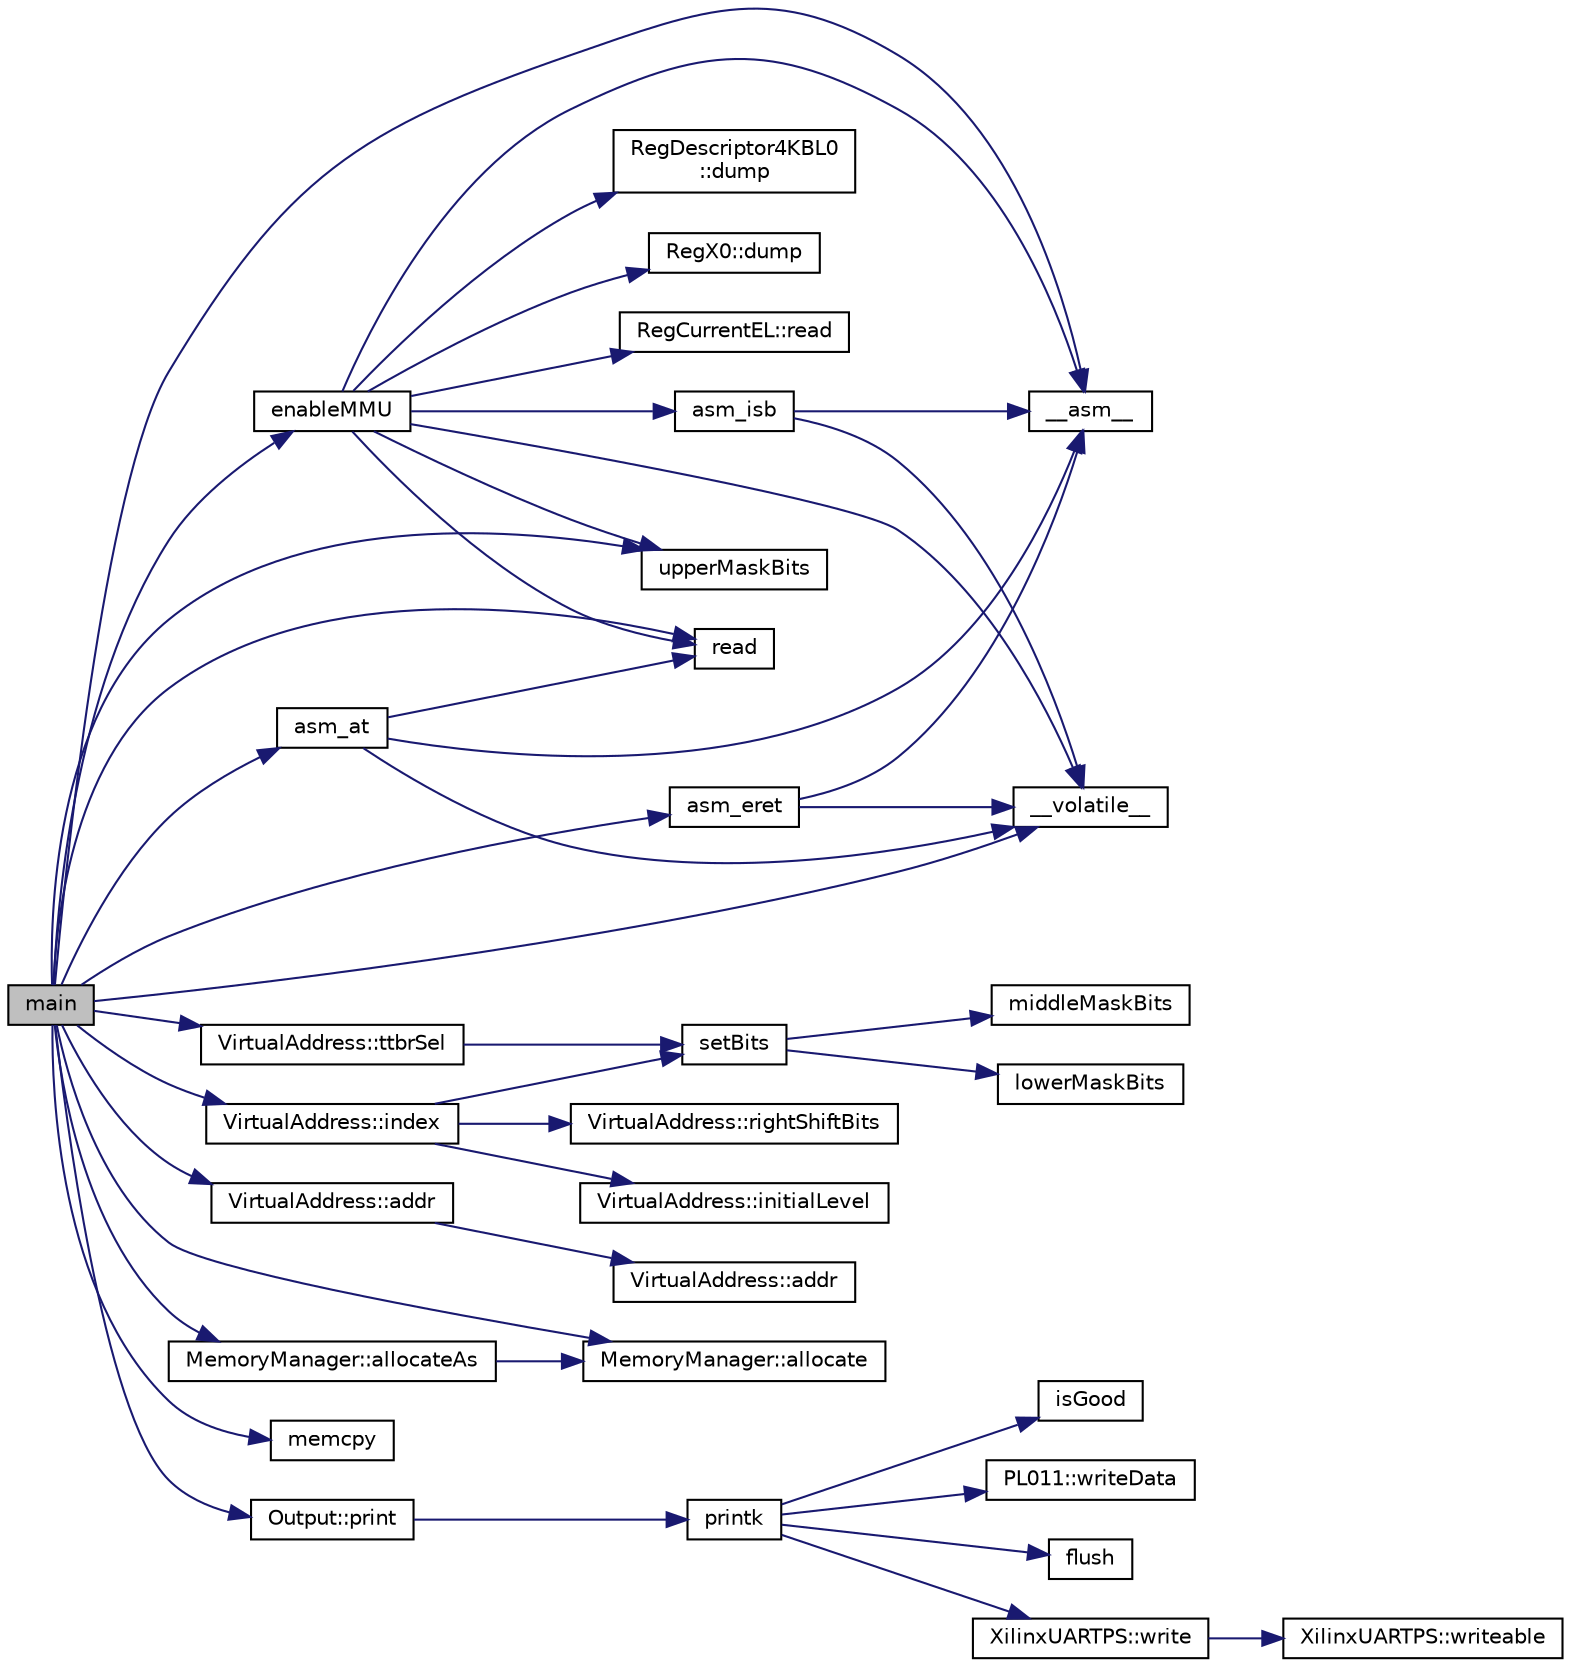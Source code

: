 digraph "main"
{
  edge [fontname="Helvetica",fontsize="10",labelfontname="Helvetica",labelfontsize="10"];
  node [fontname="Helvetica",fontsize="10",shape=record];
  rankdir="LR";
  Node11 [label="main",height=0.2,width=0.4,color="black", fillcolor="grey75", style="filled", fontcolor="black"];
  Node11 -> Node12 [color="midnightblue",fontsize="10",style="solid",fontname="Helvetica"];
  Node12 [label="enableMMU",height=0.2,width=0.4,color="black", fillcolor="white", style="filled",URL="$d3/d50/main__run__user__application_8cpp.html#ac3fa83f06bb4c57fb33bf3e365b3a20d"];
  Node12 -> Node13 [color="midnightblue",fontsize="10",style="solid",fontname="Helvetica"];
  Node13 [label="RegCurrentEL::read",height=0.2,width=0.4,color="black", fillcolor="white", style="filled",URL="$d9/d27/class_reg_current_e_l.html#a1e7d733bdf4ace8dd9c8f11945ec108a"];
  Node12 -> Node14 [color="midnightblue",fontsize="10",style="solid",fontname="Helvetica"];
  Node14 [label="read",height=0.2,width=0.4,color="black", fillcolor="white", style="filled",URL="$d1/de4/general__registers_8h.html#a91bc8a1532103722bfed05ee632e70aa"];
  Node12 -> Node15 [color="midnightblue",fontsize="10",style="solid",fontname="Helvetica"];
  Node15 [label="upperMaskBits",height=0.2,width=0.4,color="black", fillcolor="white", style="filled",URL="$d6/d93/generic__util_8h.html#ae5b0ccf9eceeac13bce69e2bf98b8480"];
  Node12 -> Node16 [color="midnightblue",fontsize="10",style="solid",fontname="Helvetica"];
  Node16 [label="asm_isb",height=0.2,width=0.4,color="black", fillcolor="white", style="filled",URL="$d8/d2f/asm__instructions_8h.html#a89846f12608170850becaa5d0cd10794"];
  Node16 -> Node17 [color="midnightblue",fontsize="10",style="solid",fontname="Helvetica"];
  Node17 [label="__asm__",height=0.2,width=0.4,color="black", fillcolor="white", style="filled",URL="$dd/d12/exceptions_8cpp.html#a40b46c5cfd33825a3980572ace99e6a1"];
  Node16 -> Node18 [color="midnightblue",fontsize="10",style="solid",fontname="Helvetica"];
  Node18 [label="__volatile__",height=0.2,width=0.4,color="black", fillcolor="white", style="filled",URL="$d8/d64/main__test__adrp__instruction_8cpp.html#a28b72fa6de7635a872fd3ae108c838c8"];
  Node12 -> Node19 [color="midnightblue",fontsize="10",style="solid",fontname="Helvetica"];
  Node19 [label="RegDescriptor4KBL0\l::dump",height=0.2,width=0.4,color="black", fillcolor="white", style="filled",URL="$d7/d41/class_reg_descriptor4_k_b_l0.html#a47a2e1ac635d41103c230def5fdb0912"];
  Node12 -> Node20 [color="midnightblue",fontsize="10",style="solid",fontname="Helvetica"];
  Node20 [label="RegX0::dump",height=0.2,width=0.4,color="black", fillcolor="white", style="filled",URL="$d9/df4/class_reg_x0.html#ab6be2e72fc21d7c8d23255d01f61b553"];
  Node12 -> Node17 [color="midnightblue",fontsize="10",style="solid",fontname="Helvetica"];
  Node12 -> Node18 [color="midnightblue",fontsize="10",style="solid",fontname="Helvetica"];
  Node11 -> Node14 [color="midnightblue",fontsize="10",style="solid",fontname="Helvetica"];
  Node11 -> Node15 [color="midnightblue",fontsize="10",style="solid",fontname="Helvetica"];
  Node11 -> Node17 [color="midnightblue",fontsize="10",style="solid",fontname="Helvetica"];
  Node11 -> Node18 [color="midnightblue",fontsize="10",style="solid",fontname="Helvetica"];
  Node11 -> Node21 [color="midnightblue",fontsize="10",style="solid",fontname="Helvetica"];
  Node21 [label="VirtualAddress::ttbrSel",height=0.2,width=0.4,color="black", fillcolor="white", style="filled",URL="$db/ded/class_virtual_address.html#a96178ba41cdab1aebed22f8f38b5d4f6"];
  Node21 -> Node22 [color="midnightblue",fontsize="10",style="solid",fontname="Helvetica"];
  Node22 [label="setBits",height=0.2,width=0.4,color="black", fillcolor="white", style="filled",URL="$d6/d93/generic__util_8h.html#a41cd600b56ee27df75b2d0cdb4e18d48"];
  Node22 -> Node23 [color="midnightblue",fontsize="10",style="solid",fontname="Helvetica"];
  Node23 [label="middleMaskBits",height=0.2,width=0.4,color="black", fillcolor="white", style="filled",URL="$d6/d93/generic__util_8h.html#af2f94c964a407f35297f94dcd4e7cd1d"];
  Node22 -> Node24 [color="midnightblue",fontsize="10",style="solid",fontname="Helvetica"];
  Node24 [label="lowerMaskBits",height=0.2,width=0.4,color="black", fillcolor="white", style="filled",URL="$d6/d93/generic__util_8h.html#a3d31e60307c16bf71c379876cc217b62"];
  Node11 -> Node25 [color="midnightblue",fontsize="10",style="solid",fontname="Helvetica"];
  Node25 [label="VirtualAddress::index",height=0.2,width=0.4,color="black", fillcolor="white", style="filled",URL="$db/ded/class_virtual_address.html#afbcffcce1f528da3348a463df0a3e546"];
  Node25 -> Node26 [color="midnightblue",fontsize="10",style="solid",fontname="Helvetica"];
  Node26 [label="VirtualAddress::initialLevel",height=0.2,width=0.4,color="black", fillcolor="white", style="filled",URL="$db/ded/class_virtual_address.html#aac235939ce83b1c0020c633c5fcf5751"];
  Node25 -> Node27 [color="midnightblue",fontsize="10",style="solid",fontname="Helvetica"];
  Node27 [label="VirtualAddress::rightShiftBits",height=0.2,width=0.4,color="black", fillcolor="white", style="filled",URL="$db/ded/class_virtual_address.html#a19699d09cb1203387b97d0218c7298b6"];
  Node25 -> Node22 [color="midnightblue",fontsize="10",style="solid",fontname="Helvetica"];
  Node11 -> Node28 [color="midnightblue",fontsize="10",style="solid",fontname="Helvetica"];
  Node28 [label="VirtualAddress::addr",height=0.2,width=0.4,color="black", fillcolor="white", style="filled",URL="$db/ded/class_virtual_address.html#a83987b21776be042d20df91ed0d17eac"];
  Node28 -> Node29 [color="midnightblue",fontsize="10",style="solid",fontname="Helvetica"];
  Node29 [label="VirtualAddress::addr",height=0.2,width=0.4,color="black", fillcolor="white", style="filled",URL="$db/ded/class_virtual_address.html#a2e3d5ee99b4af5079b032fcb1e1105e2"];
  Node11 -> Node30 [color="midnightblue",fontsize="10",style="solid",fontname="Helvetica"];
  Node30 [label="MemoryManager::allocate",height=0.2,width=0.4,color="black", fillcolor="white", style="filled",URL="$d7/dff/class_memory_manager.html#ac2881a6dbbd6c0312f05761718ac6f08"];
  Node11 -> Node31 [color="midnightblue",fontsize="10",style="solid",fontname="Helvetica"];
  Node31 [label="memcpy",height=0.2,width=0.4,color="black", fillcolor="white", style="filled",URL="$d1/d56/memcpy_8cpp.html#ab68eb7b07f8ada1c6c8bde74731d3de7"];
  Node11 -> Node32 [color="midnightblue",fontsize="10",style="solid",fontname="Helvetica"];
  Node32 [label="Output::print",height=0.2,width=0.4,color="black", fillcolor="white", style="filled",URL="$db/db4/class_output.html#a9b805f9866e80ecde51f3b166bc32f29"];
  Node32 -> Node33 [color="midnightblue",fontsize="10",style="solid",fontname="Helvetica"];
  Node33 [label="printk",height=0.2,width=0.4,color="black", fillcolor="white", style="filled",URL="$dd/d17/io_2printk_8h.html#a8af92b5d9611db79b3408fe71c73ec72"];
  Node33 -> Node34 [color="midnightblue",fontsize="10",style="solid",fontname="Helvetica"];
  Node34 [label="isGood",height=0.2,width=0.4,color="black", fillcolor="white", style="filled",URL="$d2/d67/printk__host_8cpp.html#abc4c5fda600e142f0fcf8208ff4614d9"];
  Node33 -> Node35 [color="midnightblue",fontsize="10",style="solid",fontname="Helvetica"];
  Node35 [label="PL011::writeData",height=0.2,width=0.4,color="black", fillcolor="white", style="filled",URL="$d7/dff/class_p_l011.html#a9a1de31dac22db614ad606d60d56055e"];
  Node33 -> Node36 [color="midnightblue",fontsize="10",style="solid",fontname="Helvetica"];
  Node36 [label="flush",height=0.2,width=0.4,color="black", fillcolor="white", style="filled",URL="$d3/df4/printk__user__space_8cpp.html#adac116554b543b7c4228c018a85882f5"];
  Node33 -> Node37 [color="midnightblue",fontsize="10",style="solid",fontname="Helvetica"];
  Node37 [label="XilinxUARTPS::write",height=0.2,width=0.4,color="black", fillcolor="white", style="filled",URL="$df/d5b/class_xilinx_u_a_r_t_p_s.html#a0751411da7f8ecb3a43c84ac74eb6256"];
  Node37 -> Node38 [color="midnightblue",fontsize="10",style="solid",fontname="Helvetica"];
  Node38 [label="XilinxUARTPS::writeable",height=0.2,width=0.4,color="black", fillcolor="white", style="filled",URL="$df/d5b/class_xilinx_u_a_r_t_p_s.html#aa3971cfd2791eeb495f230409edf712a"];
  Node11 -> Node39 [color="midnightblue",fontsize="10",style="solid",fontname="Helvetica"];
  Node39 [label="MemoryManager::allocateAs",height=0.2,width=0.4,color="black", fillcolor="white", style="filled",URL="$d7/dff/class_memory_manager.html#a98db433aa911826282a28fedcb6e7a78"];
  Node39 -> Node30 [color="midnightblue",fontsize="10",style="solid",fontname="Helvetica"];
  Node11 -> Node40 [color="midnightblue",fontsize="10",style="solid",fontname="Helvetica"];
  Node40 [label="asm_at",height=0.2,width=0.4,color="black", fillcolor="white", style="filled",URL="$d8/d2f/asm__instructions_8h.html#a075c935f33c05473d2ccea7c0ab949ea"];
  Node40 -> Node17 [color="midnightblue",fontsize="10",style="solid",fontname="Helvetica"];
  Node40 -> Node18 [color="midnightblue",fontsize="10",style="solid",fontname="Helvetica"];
  Node40 -> Node14 [color="midnightblue",fontsize="10",style="solid",fontname="Helvetica"];
  Node11 -> Node41 [color="midnightblue",fontsize="10",style="solid",fontname="Helvetica"];
  Node41 [label="asm_eret",height=0.2,width=0.4,color="black", fillcolor="white", style="filled",URL="$d8/d2f/asm__instructions_8h.html#a4cb735a660f2bdd4246677f75b094eb9"];
  Node41 -> Node17 [color="midnightblue",fontsize="10",style="solid",fontname="Helvetica"];
  Node41 -> Node18 [color="midnightblue",fontsize="10",style="solid",fontname="Helvetica"];
}
